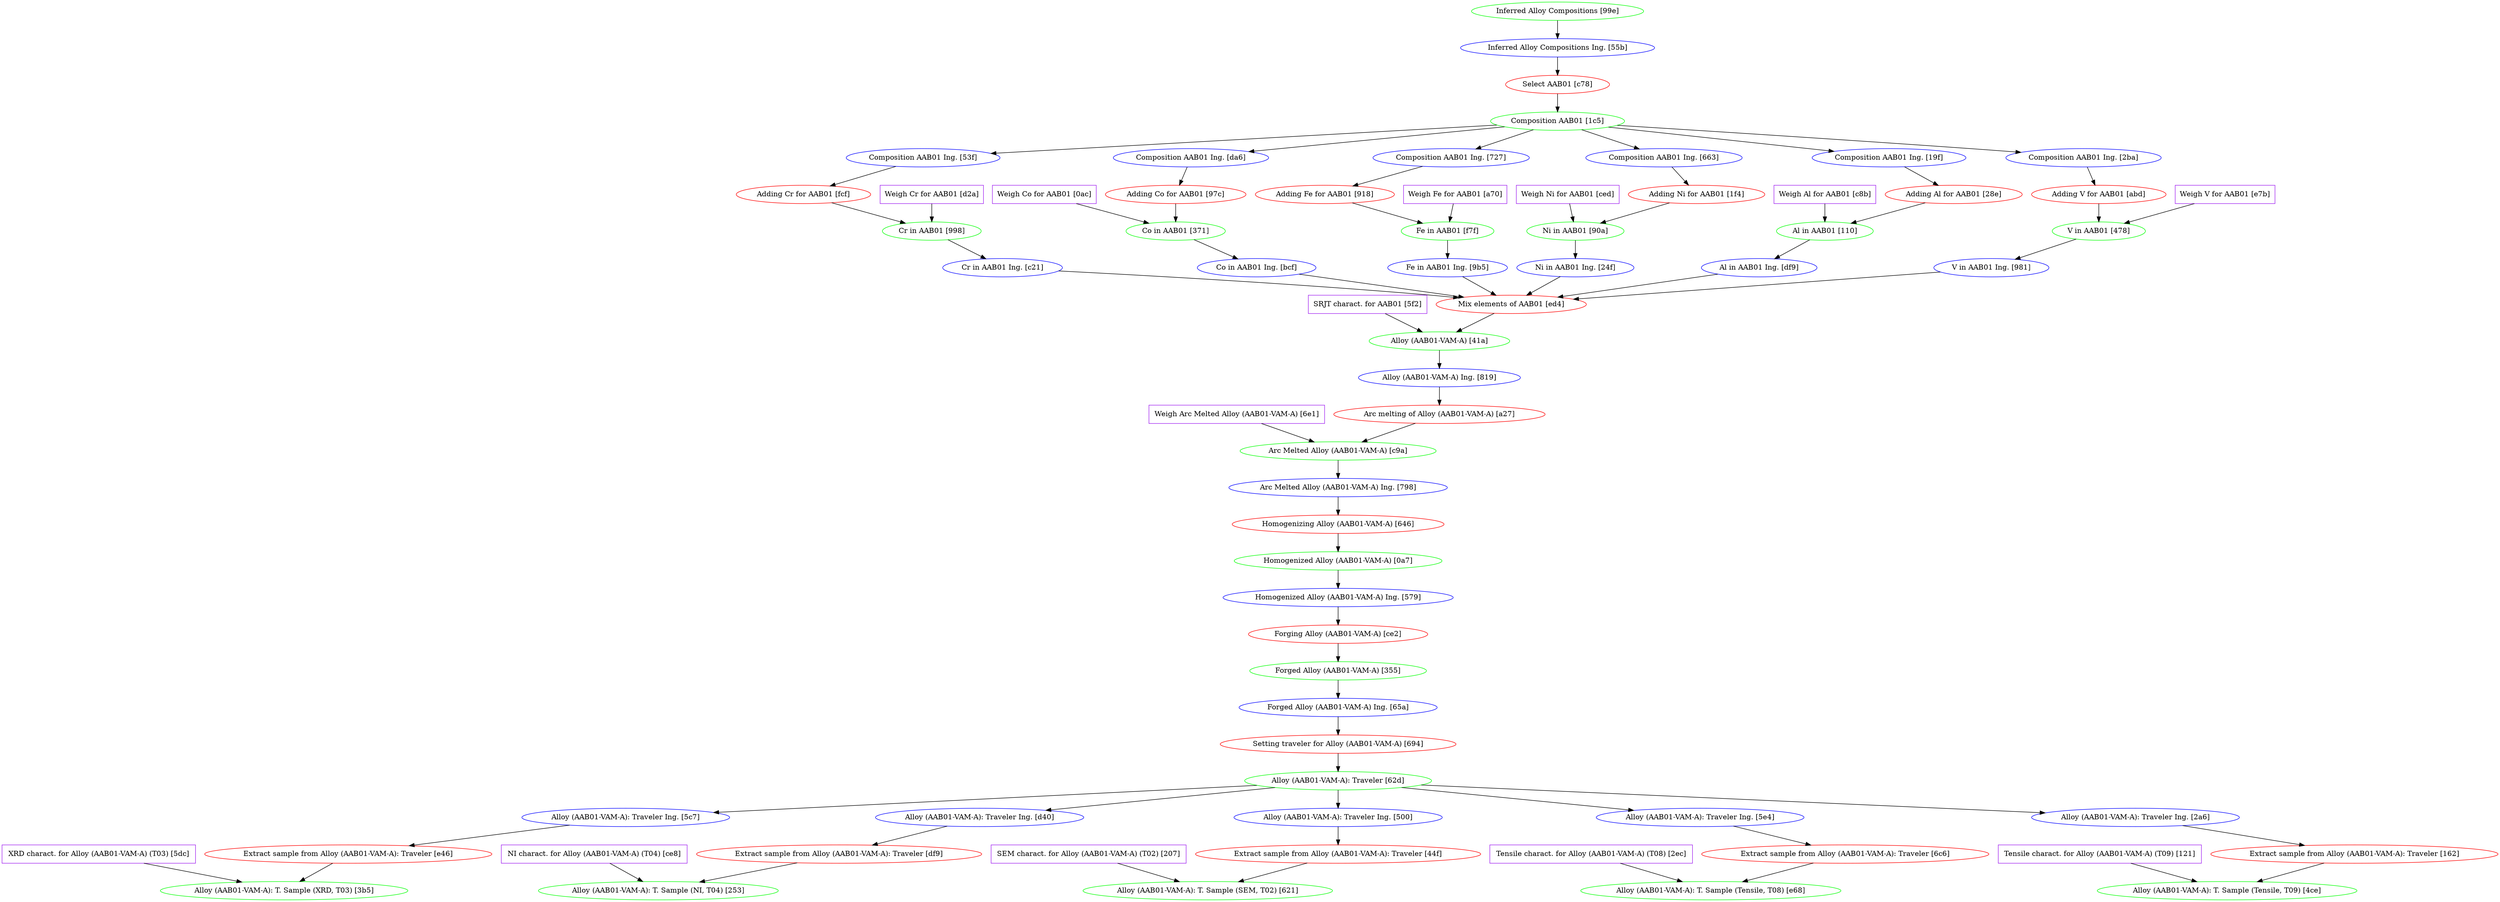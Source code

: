 strict digraph "" {
	graph [bb="0,0,4902.1,1764"];
	node [label="\N",
		nodesep=0.4,
		ranksep=1
	];
	"Al in AAB01 [110]"	 [color=green,
		height=0.5,
		pos="4126,1314",
		tags="{0: 'composition_id::AAB01', 1: 'batch::A', 2: 'fabrication_method::VAM'}",
		width=2.6359];
	"Al in AAB01 Ing. [df9]"	 [color=blue,
		height=0.5,
		pos="3923,1242",
		width=3.1594];
	"Al in AAB01 [110]" -> "Al in AAB01 Ing. [df9]"	 [pos="e,3969.4,1258.5 4081.2,1298.1 4051.1,1287.5 4011.3,1273.3 3979.2,1261.9"];
	"Mix elements of AAB01 [ed4]"	 [color=red,
		height=0.5,
		pos="2964,1170",
		tags="{0: 'composition_id::AAB01', 1: 'batch::A', 2: 'fabrication_method::VAM'}",
		width=4.0982];
	"Al in AAB01 Ing. [df9]" -> "Mix elements of AAB01 [ed4]"	 [pos="e,3089.9,1179.5 3819.9,1234.3 3645.9,1221.2 3293.9,1194.8 3099.9,1180.2"];
	"Alloy (AAB01-VAM-A) [41a]"	 [color=green,
		height=0.5,
		pos="2823,1098",
		tags="{0: 'composition_id::AAB01', 1: 'batch::A', 2: 'fabrication_method::VAM'}",
		width=3.8274];
	"Mix elements of AAB01 [ed4]" -> "Alloy (AAB01-VAM-A) [41a]"	 [pos="e,2857.6,1115.7 2929.5,1152.4 2910.6,1142.7 2886.9,1130.6 2866.6,1120.3"];
	"Adding Al for AAB01 [28e]"	 [color=red,
		height=0.5,
		pos="4126,1386",
		tags="{0: 'composition_id::AAB01', 1: 'batch::A', 2: 'fabrication_method::VAM'}",
		width=3.7372];
	"Adding Al for AAB01 [28e]" -> "Al in AAB01 [110]"	 [pos="e,4126,1332.4 4126,1367.8 4126,1360.1 4126,1351 4126,1342.4"];
	"Inferred Alloy Compositions Ing. [55b]"	 [color=blue,
		height=0.5,
		pos="2902,1674",
		width=5.2898];
	"Select AAB01 [c78]"	 [color=red,
		file_links="{0: '/srv/hemi01-j01/openmsimodel/examples/birdshot/input/data/AAB/VAM/A/AAB01/T01', 1: '/srv/hemi01-j01/openmsimodel/examples/birdshot/\
input/data/AAB/VAM/A/AAB01/T01/T05'}",
		height=0.5,
		pos="2902,1602",
		tags="{0: 'composition_id::AAB01', 1: 'batch::A', 2: 'fabrication_method::VAM', 3: 'Co::50', 4: 'Cr::10', 5: 'Fe::15', 6: 'Ni::15', 7: '\
V::10', 8: 'Al::0'}",
		width=2.8345];
	"Inferred Alloy Compositions Ing. [55b]" -> "Select AAB01 [c78]"	 [pos="e,2902,1620.4 2902,1655.8 2902,1648.1 2902,1639 2902,1630.4"];
	"Composition AAB01 [1c5]"	 [color=green,
		file_links="{0: '/srv/hemi01-j01/openmsimodel/examples/birdshot/input/data/AAB/VAM/A/AAB01/T01', 1: '/srv/hemi01-j01/openmsimodel/examples/birdshot/\
input/data/AAB/VAM/A/AAB01/T01/T05'}",
		height=0.5,
		pos="2902,1530",
		tags="{0: 'composition_id::AAB01', 1: 'batch::A', 2: 'fabrication_method::VAM', 3: 'Co::50', 4: 'Cr::10', 5: 'Fe::15', 6: 'Ni::15', 7: '\
V::10', 8: 'Al::0'}",
		width=3.6469];
	"Select AAB01 [c78]" -> "Composition AAB01 [1c5]"	 [pos="e,2902,1548.4 2902,1583.8 2902,1576.1 2902,1567 2902,1558.4"];
	"Composition AAB01 Ing. [19f]"	 [color=blue,
		height=0.5,
		pos="4033,1458",
		width=4.1885];
	"Composition AAB01 [1c5]" -> "Composition AAB01 Ing. [19f]"	 [pos="e,3899.7,1466.5 3021.2,1522.4 3230.6,1509.1 3663.9,1481.5 3889.4,1467.1"];
	"Composition AAB01 Ing. [2ba]"	 [color=blue,
		height=0.5,
		pos="1775,1458",
		width=4.2427];
	"Composition AAB01 [1c5]" -> "Composition AAB01 Ing. [2ba]"	 [pos="e,1904.4,1467.6 2781,1522.9 2611.9,1513 2295,1494 2025,1476 1989.2,1473.6 1950.5,1470.9 1914.5,1468.3"];
	"Composition AAB01 Ing. [53f]"	 [color=blue,
		height=0.5,
		pos="2649,1458",
		width=4.1885];
	"Composition AAB01 [1c5]" -> "Composition AAB01 Ing. [53f]"	 [pos="e,2707.6,1474.7 2844.9,1513.8 2807.1,1503 2757.2,1488.8 2717.3,1477.4"];
	"Composition AAB01 Ing. [da6]"	 [color=blue,
		height=0.5,
		pos="2187,1458",
		width=4.2427];
	"Composition AAB01 [1c5]" -> "Composition AAB01 Ing. [da6]"	 [pos="e,2303.2,1469.7 2796.1,1519.3 2667.5,1506.4 2450.6,1484.5 2313.3,1470.7"];
	"Composition AAB01 Ing. [727]"	 [color=blue,
		height=0.5,
		pos="3155,1458",
		width=4.2607];
	"Composition AAB01 [1c5]" -> "Composition AAB01 Ing. [727]"	 [pos="e,3096.4,1474.7 2959.1,1513.8 2996.9,1503 3046.8,1488.8 3086.7,1477.4"];
	"Composition AAB01 Ing. [663]"	 [color=blue,
		height=0.5,
		pos="3572,1458",
		width=4.2607];
	"Composition AAB01 [1c5]" -> "Composition AAB01 Ing. [663]"	 [pos="e,3458.7,1470.2 3005.6,1518.9 3125,1506 3321.2,1484.9 3448.5,1471.3"];
	"Composition AAB01 Ing. [19f]" -> "Adding Al for AAB01 [28e]"	 [pos="e,4103,1403.8 4056,1440.2 4067.7,1431.1 4082.2,1419.9 4094.9,1410.1"];
	"Adding V for AAB01 [abd]"	 [color=red,
		height=0.5,
		pos="1591,1386",
		tags="{0: 'composition_id::AAB01', 1: 'batch::A', 2: 'fabrication_method::VAM'}",
		width=3.665];
	"Composition AAB01 Ing. [2ba]" -> "Adding V for AAB01 [abd]"	 [pos="e,1634.7,1403.1 1730.9,1440.8 1704.9,1430.6 1671.7,1417.6 1644.2,1406.8"];
	"Adding Cr for AAB01 [fcf]"	 [color=red,
		height=0.5,
		pos="2603,1386",
		tags="{0: 'composition_id::AAB01', 1: 'batch::A', 2: 'fabrication_method::VAM'}",
		width=3.665];
	"Composition AAB01 Ing. [53f]" -> "Adding Cr for AAB01 [fcf]"	 [pos="e,2614.8,1404.4 2637.4,1439.8 2632.2,1431.7 2626,1422 2620.3,1413"];
	"Adding Co for AAB01 [97c]"	 [color=red,
		height=0.5,
		pos="2093,1386",
		tags="{0: 'composition_id::AAB01', 1: 'batch::A', 2: 'fabrication_method::VAM'}",
		width=3.8274];
	"Composition AAB01 Ing. [da6]" -> "Adding Co for AAB01 [97c]"	 [pos="e,2116.3,1403.8 2163.8,1440.2 2151.9,1431.1 2137.3,1419.9 2124.4,1410.1"];
	"Adding Fe for AAB01 [918]"	 [color=red,
		height=0.5,
		pos="3331,1386",
		tags="{0: 'composition_id::AAB01', 1: 'batch::A', 2: 'fabrication_method::VAM'}",
		width=3.7913];
	"Composition AAB01 Ing. [727]" -> "Adding Fe for AAB01 [918]"	 [pos="e,3289.1,1403.1 3197.6,1440.6 3222.3,1430.5 3253.7,1417.6 3279.7,1407"];
	"Adding Ni for AAB01 [1f4]"	 [color=red,
		height=0.5,
		pos="3619,1386",
		tags="{0: 'composition_id::AAB01', 1: 'batch::A', 2: 'fabrication_method::VAM'}",
		width=3.7191];
	"Composition AAB01 Ing. [663]" -> "Adding Ni for AAB01 [1f4]"	 [pos="e,3607,1404.4 3583.9,1439.8 3589.2,1431.7 3595.5,1422 3601.4,1413"];
	"Inferred Alloy Compositions [99e]"	 [color=green,
		file_links="{0: '/srv/hemi01-j01/openmsimodel/examples/birdshot/input/Sample Data/Iteration2_AAB/HTMDEC AAB Summary Synthesis Results.xlsx'}",
		height=0.5,
		pos="2902,1746",
		tags="{0: 'AAB01::Co::50', 1: 'AAB01::Cr::10', 2: 'AAB01::Fe::15', 3: 'AAB01::Ni::15', 4: 'AAB01::V::10', 5: 'AAB01::Al::0', 6: 'AAB02::\
Co::5', 7: 'AAB02::Cr::0', 8: 'AAB02::Fe::75', 9: 'AAB02::Ni::20', 10: 'AAB02::V::0', 11: 'AAB02::Al::0', 12: 'AAB03::Co::25', 13: '\
AAB03::Cr::10', 14: 'AAB03::Fe::35', 15: 'AAB03::Ni::25', 16: 'AAB03::V::5', 17: 'AAB03::Al::0', 18: 'AAB04::Co::25', 19: 'AAB04::\
Cr::10', 20: 'AAB04::Fe::25', 21: 'AAB04::Ni::35', 22: 'AAB04::V::5', 23: 'AAB04::Al::0', 24: 'AAB05::Co::25', 25: 'AAB05::Cr::5', \
26: 'AAB05::Fe::10', 27: 'AAB05::Ni::50', 28: 'AAB05::V::10', 29: 'AAB05::Al::0', 30: 'AAB06::Co::30', 31: 'AAB06::Cr::20', 32: '\
AAB06::Fe::5', 33: 'AAB06::Ni::40', 34: 'AAB06::V::5', 35: 'AAB06::Al::0', 36: 'AAB07::Co::40', 37: 'AAB07::Cr::15', 38: 'AAB07::\
Fe::5', 39: 'AAB07::Ni::30', 40: 'AAB07::V::10', 41: 'AAB07::Al::0', 42: 'AAB08::Co::5', 43: 'AAB08::Cr::10', 44: 'AAB08::Fe::30', \
45: 'AAB08::Ni::50', 46: 'AAB08::V::5', 47: 'AAB08::Al::0', 48: 'AAB09::Co::30', 49: 'AAB09::Cr::0', 50: 'AAB09::Fe::30', 51: 'AAB09::\
Ni::35', 52: 'AAB09::V::5', 53: 'AAB09::Al::0', 54: 'AAB10::Co::20', 55: 'AAB10::Cr::5', 56: 'AAB10::Fe::25', 57: 'AAB10::Ni::45', \
58: 'AAB10::V::0', 59: 'AAB10::Al::5', 60: 'AAB11::Co::5', 61: 'AAB11::Cr::20', 62: 'AAB11::Fe::10', 63: 'AAB11::Ni::55.00000000000001', \
64: 'AAB11::V::10', 65: 'AAB11::Al::0', 66: 'AAB12::Co::15', 67: 'AAB12::Cr::5', 68: 'AAB12::Fe::20', 69: 'AAB12::Ni::40', 70: '\
AAB12::V::20', 71: 'AAB12::Al::0', 72: 'AAB13::Co::5', 73: 'AAB13::Cr::10', 74: 'AAB13::Fe::35', 75: 'AAB13::Ni::45', 76: 'AAB13::\
V::0', 77: 'AAB13::Al::5', 78: 'AAB14::Co::10', 79: 'AAB14::Cr::0', 80: 'AAB14::Fe::30', 81: 'AAB14::Ni::50', 82: 'AAB14::V::5', \
83: 'AAB14::Al::5', 84: 'AAB15::Co::5', 85: 'AAB15::Cr::10', 86: 'AAB15::Fe::20', 87: 'AAB15::Ni::55.00000000000001', 88: 'AAB15::\
V::5', 89: 'AAB15::Al::5', 90: 'AAB16::Co::5', 91: 'AAB16::Cr::0', 92: 'AAB16::Fe::15', 93: 'AAB16::Ni::65', 94: 'AAB16::V::0', \
95: 'AAB16::Al::15'}",
		width=4.694];
	"Inferred Alloy Compositions [99e]" -> "Inferred Alloy Compositions Ing. [55b]"	 [pos="e,2902,1692.4 2902,1727.8 2902,1720.1 2902,1711 2902,1702.4"];
	"V in AAB01 [478]"	 [color=green,
		height=0.5,
		pos="1839,1314",
		tags="{0: 'composition_id::AAB01', 1: 'batch::A', 2: 'fabrication_method::VAM'}",
		width=2.5456];
	"Adding V for AAB01 [abd]" -> "V in AAB01 [478]"	 [pos="e,1787.6,1328.9 1647.3,1369.7 1686.2,1358.4 1738,1343.3 1778,1331.7"];
	"V in AAB01 Ing. [981]"	 [color=blue,
		height=0.5,
		pos="1988,1242",
		width=3.1414];
	"V in AAB01 [478]" -> "V in AAB01 Ing. [981]"	 [pos="e,1952.6,1259.1 1873.6,1297.3 1894.3,1287.3 1921,1274.4 1943.3,1263.6"];
	"V in AAB01 Ing. [981]" -> "Mix elements of AAB01 [ed4]"	 [pos="e,2859.4,1182.7 2096.1,1236.5 2252.9,1228.2 2552.6,1211 2807,1188 2820.6,1186.8 2834.9,1185.3 2849.1,1183.8"];
	"Forging Alloy (AAB01-VAM-A) [ce2]"	 ["Maximum Load Step"="Maximum Load Step, 76.89 pascal",
		"Press Temperature"="Press Temperature, 390.0 kelvin",
		"Soak Time"="Soak Time, 30.0 minute",
		Temperature="Temperature, 1150.0 kelvin",
		color=red,
		height=0.5,
		pos="2624,522",
		tags="{0: 'composition_id::AAB01', 1: 'batch::A', 2: 'fabrication_method::VAM', 3: 'start_date::2022-11-08', 4: 'finish_date::2022-11-19', \
5: 'time_spent::7'}",
		width=4.8926];
	"Forged Alloy (AAB01-VAM-A) [355]"	 [color=green,
		height=0.5,
		pos="2624,450",
		tags="{0: 'composition_id::AAB01', 1: 'batch::A', 2: 'fabrication_method::VAM'}",
		width=4.8204];
	"Forging Alloy (AAB01-VAM-A) [ce2]" -> "Forged Alloy (AAB01-VAM-A) [355]"	 [pos="e,2624,468.41 2624,503.83 2624,496.13 2624,486.97 2624,478.42"];
	"Forged Alloy (AAB01-VAM-A) Ing. [65a]"	 [color=blue,
		height=0.5,
		pos="2624,378",
		width=5.3981];
	"Forged Alloy (AAB01-VAM-A) [355]" -> "Forged Alloy (AAB01-VAM-A) Ing. [65a]"	 [pos="e,2624,396.41 2624,431.83 2624,424.13 2624,414.97 2624,406.42"];
	"Setting traveler for Alloy (AAB01-VAM-A) [694]"	 [color=red,
		height=0.5,
		pos="2624,306",
		tags="{0: 'composition_id::AAB01', 1: 'batch::A', 2: 'fabrication_method::VAM'}",
		width=6.4272];
	"Forged Alloy (AAB01-VAM-A) Ing. [65a]" -> "Setting traveler for Alloy (AAB01-VAM-A) [694]"	 [pos="e,2624,324.41 2624,359.83 2624,352.13 2624,342.97 2624,334.42"];
	"Homogenized Alloy (AAB01-VAM-A) Ing. [579]"	 [color=blue,
		height=0.5,
		pos="2624,594",
		width=6.2828];
	"Homogenized Alloy (AAB01-VAM-A) Ing. [579]" -> "Forging Alloy (AAB01-VAM-A) [ce2]"	 [pos="e,2624,540.41 2624,575.83 2624,568.13 2624,558.97 2624,550.42"];
	"Homogenized Alloy (AAB01-VAM-A) [0a7]"	 [color=green,
		height=0.5,
		pos="2624,666",
		tags="{0: 'composition_id::AAB01', 1: 'batch::A', 2: 'fabrication_method::VAM'}",
		width=5.6689];
	"Homogenized Alloy (AAB01-VAM-A) [0a7]" -> "Homogenized Alloy (AAB01-VAM-A) Ing. [579]"	 [pos="e,2624,612.41 2624,647.83 2624,640.13 2624,630.97 2624,622.42"];
	"Weigh Al for AAB01 [c8b]"	 ["Mass Loss"="Mass Loss, 0.0 gram",
		"Weighed Mass"="Weighed Mass, 0.0 gram",
		color=purple,
		height=0.5,
		pos="4379,1386",
		shape=rectangle,
		tags="{0: 'composition_id::AAB01', 1: 'batch::A', 2: 'fabrication_method::VAM'}",
		width=2.7778];
	"Weigh Al for AAB01 [c8b]" -> "Al in AAB01 [110]"	 [pos="e,4178.9,1329 4315.5,1367.9 4276.8,1356.9 4227.5,1342.9 4188.9,1331.9"];
	"Ni in AAB01 [90a]"	 [color=green,
		height=0.5,
		pos="3619,1314",
		tags="{0: 'composition_id::AAB01', 1: 'batch::A', 2: 'fabrication_method::VAM'}",
		width=2.6539];
	"Adding Ni for AAB01 [1f4]" -> "Ni in AAB01 [90a]"	 [pos="e,3619,1332.4 3619,1367.8 3619,1360.1 3619,1351 3619,1342.4"];
	"Ni in AAB01 Ing. [24f]"	 [color=blue,
		height=0.5,
		pos="3473,1242",
		width=3.1955];
	"Ni in AAB01 [90a]" -> "Ni in AAB01 Ing. [24f]"	 [pos="e,3508,1259.3 3584.8,1297.1 3564.6,1287.2 3538.8,1274.4 3517.1,1263.7"];
	"Ni in AAB01 Ing. [24f]" -> "Mix elements of AAB01 [ed4]"	 [pos="e,3060.7,1183.7 3387.5,1229.9 3300.4,1217.6 3164.9,1198.4 3070.8,1185.1"];
	"Alloy (AAB01-VAM-A): T. Sample (NI, T04) [253]"	 [color=green,
		height=0.5,
		pos="1288,18",
		tags="{0: 'composition_id::AAB01', 1: 'batch::A', 2: 'fabrication_method::VAM'}",
		width=6.5355];
	"Extract sample from Alloy (AAB01-VAM-A): Traveler [df9]"	 [color=red,
		height=0.5,
		pos="1644,90",
		tags="{0: 'composition_id::AAB01', 1: 'batch::A', 2: 'fabrication_method::VAM'}",
		width=7.7813];
	"Extract sample from Alloy (AAB01-VAM-A): Traveler [df9]" -> "Alloy (AAB01-VAM-A): T. Sample (NI, T04) [253]"	 [pos="e,1371.3,34.857 1558.7,72.754 1505.3,61.945 1436.4,48.005 1381.4,36.897"];
	"Weigh Co for AAB01 [0ac]"	 ["Mass Loss"="Mass Loss, 0.0 gram",
		"Weighed Mass"="Weighed Mass, 15.5252 gram",
		color=purple,
		height=0.5,
		pos="2351,1386",
		shape=rectangle,
		tags="{0: 'composition_id::AAB01', 1: 'batch::A', 2: 'fabrication_method::VAM'}",
		width=2.8333];
	"Co in AAB01 [371]"	 [color=green,
		height=0.5,
		pos="2351,1314",
		tags="{0: 'composition_id::AAB01', 1: 'batch::A', 2: 'fabrication_method::VAM'}",
		width=2.7081];
	"Weigh Co for AAB01 [0ac]" -> "Co in AAB01 [371]"	 [pos="e,2351,1332.4 2351,1367.8 2351,1360.1 2351,1351 2351,1342.4"];
	"Co in AAB01 Ing. [bcf]"	 [color=blue,
		height=0.5,
		pos="2477,1242",
		width=3.2317];
	"Co in AAB01 [371]" -> "Co in AAB01 Ing. [bcf]"	 [pos="e,2446.2,1259.6 2381.2,1296.8 2397.9,1287.2 2418.9,1275.2 2437,1264.8"];
	"Co in AAB01 Ing. [bcf]" -> "Mix elements of AAB01 [ed4]"	 [pos="e,2870,1183.9 2561.3,1229.5 2644.1,1217.3 2770.7,1198.6 2859.8,1185.4"];
	"Alloy (AAB01-VAM-A) Ing. [819]"	 [color=blue,
		height=0.5,
		pos="2823,1026",
		width=4.4232];
	"Alloy (AAB01-VAM-A) [41a]" -> "Alloy (AAB01-VAM-A) Ing. [819]"	 [pos="e,2823,1044.4 2823,1079.8 2823,1072.1 2823,1063 2823,1054.4"];
	"Arc melting of Alloy (AAB01-VAM-A) [a27]"	 ["Argon Pressure"="Argon Pressure, 850-900",
		Diffusion="Diffusion, Before Each Melt",
		"Ingot Location"="Ingot Location, 3.0 dimensionless",
		"Initial Purging Times"="Initial Purging Times, 3.0 hour",
		"Vacuum Before Melt"="Vacuum Before Melt, 5e-05 dimensionless",
		color=red,
		height=0.5,
		pos="2823,954",
		tags="{0: 'composition_id::AAB01', 1: 'batch::A', 2: 'fabrication_method::VAM', 3: 'start_date::2022-11-03', 4: 'finish_date::2022-11-05', \
5: 'time_spent::3', 6: 'Full Ingot::7::175', 7: 'Full Ingot::6::145', 8: 'Full Ingot::5::145', 9: 'Full Ingot::4::145', 10: 'Full \
Ingot::3::145', 11: 'Full Ingot::2::145', 12: 'Full Ingot::1::110', 13: '3 Part Sections::3::110', 14: '3 Part Sections::2::90', \
15: '3 Part Sections::1::90'}",
		width=5.7592];
	"Alloy (AAB01-VAM-A) Ing. [819]" -> "Arc melting of Alloy (AAB01-VAM-A) [a27]"	 [pos="e,2823,972.41 2823,1007.8 2823,1000.1 2823,990.97 2823,982.42"];
	"Arc Melted Alloy (AAB01-VAM-A) [c9a]"	 [color=green,
		height=0.5,
		pos="2624,882",
		tags="{0: 'composition_id::AAB01', 1: 'batch::A', 2: 'fabrication_method::VAM'}",
		width=5.344];
	"Arc melting of Alloy (AAB01-VAM-A) [a27]" -> "Arc Melted Alloy (AAB01-VAM-A) [c9a]"	 [pos="e,2672.3,899.47 2774.6,936.48 2746.7,926.38 2711.4,913.62 2682,902.99"];
	"Weigh Ni for AAB01 [ced]"	 ["Mass Loss"="Mass Loss, 0.0 gram",
		"Weighed Mass"="Weighed Mass, 4.6323 gram",
		color=purple,
		height=0.5,
		pos="3872,1386",
		shape=rectangle,
		tags="{0: 'composition_id::AAB01', 1: 'batch::A', 2: 'fabrication_method::VAM'}",
		width=2.8056];
	"Weigh Ni for AAB01 [ced]" -> "Ni in AAB01 [90a]"	 [pos="e,3671.9,1329 3808.5,1367.9 3769.8,1356.9 3720.5,1342.9 3681.9,1331.9"];
	"Fe in AAB01 [f7f]"	 [color=green,
		height=0.5,
		pos="3091,1314",
		tags="{0: 'composition_id::AAB01', 1: 'batch::A', 2: 'fabrication_method::VAM'}",
		width=2.5276];
	"Adding Fe for AAB01 [918]" -> "Fe in AAB01 [f7f]"	 [pos="e,3141.3,1329.1 3275.9,1369.5 3238.7,1358.3 3189.6,1343.6 3151.3,1332.1"];
	"Fe in AAB01 Ing. [9b5]"	 [color=blue,
		height=0.5,
		pos="3091,1242",
		width=3.2678];
	"Fe in AAB01 [f7f]" -> "Fe in AAB01 Ing. [9b5]"	 [pos="e,3091,1260.4 3091,1295.8 3091,1288.1 3091,1279 3091,1270.4"];
	"Fe in AAB01 Ing. [9b5]" -> "Mix elements of AAB01 [ed4]"	 [pos="e,2995.3,1187.8 3060.3,1224.6 3043.5,1215.1 3022.6,1203.2 3004.5,1193"];
	"Weigh Fe for AAB01 [a70]"	 ["Mass Loss"="Mass Loss, 0.0 gram",
		"Weighed Mass"="Weighed Mass, 4.418 gram",
		color=purple,
		height=0.5,
		pos="3075,1386",
		shape=rectangle,
		tags="{0: 'composition_id::AAB01', 1: 'batch::A', 2: 'fabrication_method::VAM'}",
		width=2.8194];
	"Weigh Fe for AAB01 [a70]" -> "Fe in AAB01 [f7f]"	 [pos="e,3086.9,1332.4 3079,1367.8 3080.7,1360.1 3082.8,1351 3084.7,1342.4"];
	"NI charact. for Alloy (AAB01-VAM-A) (T04) [ce8]"	 [color=purple,
		height=0.5,
		pos="1163,90",
		shape=rectangle,
		tags="{0: 'composition_id::AAB01', 1: 'batch::A', 2: 'fabrication_method::VAM'}",
		width=5.0694];
	"NI charact. for Alloy (AAB01-VAM-A) (T04) [ce8]" -> "Alloy (AAB01-VAM-A): T. Sample (NI, T04) [253]"	 [pos="e,1256.9,35.913 1194.5,71.831 1210.8,62.466 1230.8,50.946 1248.1,40.97"];
	"Weigh Cr for AAB01 [d2a]"	 ["Mass Loss"="Mass Loss, 0.0 gram",
		"Weighed Mass"="Weighed Mass, 2.7365 gram",
		color=purple,
		height=0.5,
		pos="2854,1386",
		shape=rectangle,
		tags="{0: 'composition_id::AAB01', 1: 'batch::A', 2: 'fabrication_method::VAM'}",
		width=2.8194];
	"Cr in AAB01 [998]"	 [color=green,
		height=0.5,
		pos="2838,1314",
		tags="{0: 'composition_id::AAB01', 1: 'batch::A', 2: 'fabrication_method::VAM'}",
		width=2.69];
	"Weigh Cr for AAB01 [d2a]" -> "Cr in AAB01 [998]"	 [pos="e,2842.1,1332.4 2850,1367.8 2848.3,1360.1 2846.2,1351 2844.3,1342.4"];
	"Cr in AAB01 Ing. [c21]"	 [color=blue,
		height=0.5,
		pos="2838,1242",
		width=3.2678];
	"Cr in AAB01 [998]" -> "Cr in AAB01 Ing. [c21]"	 [pos="e,2838,1260.4 2838,1295.8 2838,1288.1 2838,1279 2838,1270.4"];
	"Cr in AAB01 Ing. [c21]" -> "Mix elements of AAB01 [ed4]"	 [pos="e,2932.9,1187.8 2868.5,1224.6 2885.1,1215.1 2905.9,1203.2 2923.8,1193"];
	"SRJT charact. for AAB01 [5f2]"	 ["Avg. Corrected Hardness (Gpa)"="Avg. Corrected Hardness (Gpa), 2.67949162111111 gigapascal",
		"Avg. Corrected Modulus (Gpa)"="Avg. Corrected Modulus (Gpa), 194.270378133333 gigapascal",
		"Avg. Pile-up Ratio"="Avg. Pile-up Ratio, 91.1395333333333 dimensionless",
		"Avg. Raw Hardness (Gpa)"="Avg. Raw Hardness (Gpa), 2.94 gigapascal",
		"Avg. Raw Modulus (Gpa)"="Avg. Raw Modulus (Gpa), 213.155555555556 gigapascal",
		"Strain Rate Sensitivity Exponent"="Strain Rate Sensitivity Exponent, 0.0083582225418888 dimensionless",
		"Strain Rate Sensitivity Exponent Std. Dev."="Strain Rate Sensitivity Exponent Std. Dev., 0.0014108980951666 dimensionless",
		color=purple,
		height=0.5,
		pos="2682,1170",
		shape=rectangle,
		tags="{0: 'composition_id::AAB01', 1: 'batch::A', 2: 'fabrication_method::VAM'}",
		width=3.2361];
	"SRJT charact. for AAB01 [5f2]" -> "Alloy (AAB01-VAM-A) [41a]"	 [pos="e,2788.4,1115.7 2717.6,1151.8 2736.3,1142.3 2759.4,1130.5 2779.3,1120.3"];
	"Alloy (AAB01-VAM-A): Traveler [62d]"	 [color=green,
		height=0.5,
		pos="2624,234",
		tags="{0: 'composition_id::AAB01', 1: 'batch::A', 2: 'fabrication_method::VAM'}",
		width=5.0912];
	"Setting traveler for Alloy (AAB01-VAM-A) [694]" -> "Alloy (AAB01-VAM-A): Traveler [62d]"	 [pos="e,2624,252.41 2624,287.83 2624,280.13 2624,270.97 2624,262.42"];
	"Alloy (AAB01-VAM-A): Traveler Ing. [5c7]"	 [color=blue,
		height=0.5,
		pos="1225,162",
		width=5.6689];
	"Alloy (AAB01-VAM-A): Traveler [62d]" -> "Alloy (AAB01-VAM-A): Traveler Ing. [5c7]"	 [pos="e,1401.4,171.08 2461.5,225.64 2200,212.18 1687.4,185.8 1411.5,171.6"];
	"Alloy (AAB01-VAM-A): Traveler Ing. [d40]"	 [color=blue,
		height=0.5,
		pos="1920,162",
		width=5.687];
	"Alloy (AAB01-VAM-A): Traveler [62d]" -> "Alloy (AAB01-VAM-A): Traveler Ing. [d40]"	 [pos="e,2053.6,175.66 2496.9,221 2375,208.53 2191,189.72 2063.8,176.71"];
	"Alloy (AAB01-VAM-A): Traveler Ing. [500]"	 [color=blue,
		height=0.5,
		pos="2624,162",
		width=5.687];
	"Alloy (AAB01-VAM-A): Traveler [62d]" -> "Alloy (AAB01-VAM-A): Traveler Ing. [500]"	 [pos="e,2624,180.41 2624,215.83 2624,208.13 2624,198.97 2624,190.42"];
	"Alloy (AAB01-VAM-A): Traveler Ing. [5e4]"	 [color=blue,
		height=0.5,
		pos="3335,162",
		width=5.6689];
	"Alloy (AAB01-VAM-A): Traveler [62d]" -> "Alloy (AAB01-VAM-A): Traveler Ing. [5e4]"	 [pos="e,3200.8,175.59 2751.9,221.04 2875.3,208.55 3061.8,189.66 3190.5,176.63"];
	"Alloy (AAB01-VAM-A): Traveler Ing. [2a6]"	 [color=blue,
		height=0.5,
		pos="4190,162",
		width=5.6689];
	"Alloy (AAB01-VAM-A): Traveler [62d]" -> "Alloy (AAB01-VAM-A): Traveler Ing. [2a6]"	 [pos="e,4008.8,170.33 2790.1,226.36 3082.8,212.91 3688.5,185.06 3998.4,170.81"];
	"Extract sample from Alloy (AAB01-VAM-A): Traveler [e46]"	 [color=red,
		height=0.5,
		pos="680,90",
		tags="{0: 'composition_id::AAB01', 1: 'batch::A', 2: 'fabrication_method::VAM'}",
		width=7.8354];
	"Alloy (AAB01-VAM-A): Traveler Ing. [5c7]" -> "Extract sample from Alloy (AAB01-VAM-A): Traveler [e46]"	 [pos="e,802.92,106.24 1111.4,146.99 1024.5,135.51 904.47,119.66 813.08,107.58"];
	"Alloy (AAB01-VAM-A): Traveler Ing. [d40]" -> "Extract sample from Alloy (AAB01-VAM-A): Traveler [df9]"	 [pos="e,1711.3,107.57 1854.6,144.94 1814.6,134.5 1763.2,121.1 1721.2,110.15"];
	"Extract sample from Alloy (AAB01-VAM-A): Traveler [44f]"	 [color=red,
		height=0.5,
		pos="2624,90",
		tags="{0: 'composition_id::AAB01', 1: 'batch::A', 2: 'fabrication_method::VAM'}",
		width=7.7813];
	"Alloy (AAB01-VAM-A): Traveler Ing. [500]" -> "Extract sample from Alloy (AAB01-VAM-A): Traveler [44f]"	 [pos="e,2624,108.41 2624,143.83 2624,136.13 2624,126.97 2624,118.42"];
	"Extract sample from Alloy (AAB01-VAM-A): Traveler [6c6]"	 [color=red,
		height=0.5,
		pos="3620,90",
		tags="{0: 'composition_id::AAB01', 1: 'batch::A', 2: 'fabrication_method::VAM'}",
		width=7.8354];
	"Alloy (AAB01-VAM-A): Traveler Ing. [5e4]" -> "Extract sample from Alloy (AAB01-VAM-A): Traveler [6c6]"	 [pos="e,3550.5,107.57 3402.5,144.94 3443.9,134.48 3497.1,121.05 3540.5,110.08"];
	"Extract sample from Alloy (AAB01-VAM-A): Traveler [162]"	 [color=red,
		height=0.5,
		pos="4620,90",
		tags="{0: 'composition_id::AAB01', 1: 'batch::A', 2: 'fabrication_method::VAM'}",
		width=7.8354];
	"Alloy (AAB01-VAM-A): Traveler Ing. [2a6]" -> "Extract sample from Alloy (AAB01-VAM-A): Traveler [162]"	 [pos="e,4519.5,106.83 4285.2,146.07 4351.4,134.97 4440,120.14 4509.4,108.52"];
	"Alloy (AAB01-VAM-A): T. Sample (Tensile, T08) [e68]"	 [color=green,
		height=0.5,
		pos="3356,18",
		tags="{0: 'composition_id::AAB01', 1: 'batch::A', 2: 'fabrication_method::VAM'}",
		width=7.0952];
	"Extract sample from Alloy (AAB01-VAM-A): Traveler [6c6]" -> "Alloy (AAB01-VAM-A): T. Sample (Tensile, T08) [e68]"	 [pos="e,3419.9,35.431 3555.4,72.387 3517.4,62.024 3469.2,48.884 3429.8,38.115"];
	"Arc Melted Alloy (AAB01-VAM-A) Ing. [798]"	 [color=blue,
		height=0.5,
		pos="2624,810",
		width=5.9578];
	"Arc Melted Alloy (AAB01-VAM-A) [c9a]" -> "Arc Melted Alloy (AAB01-VAM-A) Ing. [798]"	 [pos="e,2624,828.41 2624,863.83 2624,856.13 2624,846.97 2624,838.42"];
	"Homogenizing Alloy (AAB01-VAM-A) [646]"	 [Atmosphere="Atmosphere, Ar",
		"Cooling Rate"="Cooling Rate, FC",
		Duration="Duration, 24.0 hour",
		Pressure="Pressure, 5.0 pascal",
		"Purging Sequence 1 Pressure"="Purging Sequence 1 Pressure, 4.4e-05 pascal",
		"Purging Sequence 2 Pressure"="Purging Sequence 2 Pressure, 3.7e-05 pascal",
		"Purging Sequence 3 Pressure"="Purging Sequence 3 Pressure, 1.8e-05 pascal",
		"Purging Sequence 4 Pressure"="Purging Sequence 4 Pressure, 1.8e-05 pascal",
		Temperature="Temperature, 1150.0 kelvin",
		color=red,
		height=0.5,
		pos="2624,738",
		tags="{0: 'composition_id::AAB01', 1: 'batch::A', 2: 'fabrication_method::VAM', 3: 'start_date::2022-11-05', 4: 'finish_date::2022-11-09', \
5: 'time_spent::6'}",
		width=5.7773];
	"Arc Melted Alloy (AAB01-VAM-A) Ing. [798]" -> "Homogenizing Alloy (AAB01-VAM-A) [646]"	 [pos="e,2624,756.41 2624,791.83 2624,784.13 2624,774.97 2624,766.42"];
	"Tensile charact. for Alloy (AAB01-VAM-A) (T08) [2ec]"	 ["Elastic Modulus, GPa"="Elastic Modulus, GPa, 228.28198949128526 gigapascal",
		"Elongation, %"="Elongation, %, 37.76296231554319 dimensionless",
		"Strain Hardening, MPa"="Strain Hardening, MPa, -1666.4729082726535 megapascal",
		"UTS, MPa"="UTS, MPa, 1063.7926747442789 megapascal",
		"Yield Strength, MPa"="Yield Strength, MPa, 502.3237512553356 megapascal",
		color=purple,
		dUTS_dY="dUTS_dY, 2.1177431329611642 dimensionless",
		height=0.5,
		pos="3121,90",
		shape=rectangle,
		tags="{0: 'composition_id::AAB01', 1: 'batch::A', 2: 'fabrication_method::VAM'}",
		width=5.5278];
	"Tensile charact. for Alloy (AAB01-VAM-A) (T08) [2ec]" -> "Alloy (AAB01-VAM-A): T. Sample (Tensile, T08) [e68]"	 [pos="e,3298.6,35.585 3180,71.924 3213,61.801 3254.4,49.14 3288.7,38.63"];
	"Adding Cr for AAB01 [fcf]" -> "Cr in AAB01 [998]"	 [pos="e,2787.6,1329.5 2656.9,1369.5 2693,1358.4 2740.5,1343.9 2777.8,1332.4"];
	"Adding Co for AAB01 [97c]" -> "Co in AAB01 [371]"	 [pos="e,2297.1,1329 2151.5,1369.7 2192,1358.4 2245.8,1343.4 2287.3,1331.8"];
	"Alloy (AAB01-VAM-A): T. Sample (SEM, T02) [621]"	 [color=green,
		height=0.5,
		pos="2368,18",
		tags="{0: 'composition_id::AAB01', 1: 'batch::A', 2: 'fabrication_method::VAM'}",
		width=6.8063];
	"Extract sample from Alloy (AAB01-VAM-A): Traveler [44f]" -> "Alloy (AAB01-VAM-A): T. Sample (SEM, T02) [621]"	 [pos="e,2430,35.431 2561.4,72.387 2524.7,62.068 2478.2,48.995 2440,38.252"];
	"Alloy (AAB01-VAM-A): T. Sample (XRD, T03) [3b5]"	 [color=green,
		height=0.5,
		pos="554,18",
		tags="{0: 'composition_id::AAB01', 1: 'batch::A', 2: 'fabrication_method::VAM'}",
		width=6.7522];
	"Extract sample from Alloy (AAB01-VAM-A): Traveler [e46]" -> "Alloy (AAB01-VAM-A): T. Sample (XRD, T03) [3b5]"	 [pos="e,585.51,36.003 648.53,72.017 632.14,62.653 611.92,51.098 594.39,41.081"];
	"Alloy (AAB01-VAM-A): T. Sample (Tensile, T09) [4ce]"	 [color=green,
		height=0.5,
		pos="4370,18",
		tags="{0: 'composition_id::AAB01', 1: 'batch::A', 2: 'fabrication_method::VAM'}",
		width=7.0771];
	"Extract sample from Alloy (AAB01-VAM-A): Traveler [162]" -> "Alloy (AAB01-VAM-A): T. Sample (Tensile, T09) [4ce]"	 [pos="e,4431,35.556 4558.8,72.387 4523.1,62.107 4478,49.092 4440.7,38.371"];
	"XRD charact. for Alloy (AAB01-VAM-A) (T03) [5dc]"	 ["Hardness, HV"="Hardness, HV, 238.1 pascal",
		"Lattice Parameter"="Lattice Parameter, 3.5654121415971916 centimeter",
		Phase="Phase, FCC",
		"SD, HV"="SD, HV, 2.062765134473628 pascal",
		color=purple,
		height=0.5,
		pos="190,90",
		shape=rectangle,
		tags="{0: 'composition_id::AAB01', 1: 'batch::A', 2: 'fabrication_method::VAM'}",
		width=5.2778];
	"XRD charact. for Alloy (AAB01-VAM-A) (T03) [5dc]" -> "Alloy (AAB01-VAM-A): T. Sample (XRD, T03) [3b5]"	 [pos="e,468.52,34.908 281.38,71.924 335.41,61.238 403.73,47.723 458.47,36.897"];
	"Weigh Arc Melted Alloy (AAB01-VAM-A) [6e1]"	 ["Mass Loss"="Mass Loss, 0.03 gram",
		"Weighed Mass"="Weighed Mass, 29.983 gram",
		color=purple,
		height=0.5,
		pos="2425,954",
		shape=rectangle,
		tags="{0: 'composition_id::AAB01', 1: 'batch::A', 2: 'fabrication_method::VAM'}",
		width=4.7917];
	"Weigh Arc Melted Alloy (AAB01-VAM-A) [6e1]" -> "Arc Melted Alloy (AAB01-VAM-A) [c9a]"	 [pos="e,2575.7,899.46 2475,935.92 2502.7,925.89 2537.3,913.37 2566.2,902.92"];
	"Homogenizing Alloy (AAB01-VAM-A) [646]" -> "Homogenized Alloy (AAB01-VAM-A) [0a7]"	 [pos="e,2624,684.41 2624,719.83 2624,712.13 2624,702.97 2624,694.42"];
	"Weigh V for AAB01 [e7b]"	 ["Mass Loss"="Mass Loss, 0.0 gram",
		"Weighed Mass"="Weighed Mass, 2.6805 gram",
		color=purple,
		height=0.5,
		pos="1839,1386",
		shape=rectangle,
		tags="{0: 'composition_id::AAB01', 1: 'batch::A', 2: 'fabrication_method::VAM'}",
		width=2.7222];
	"Weigh V for AAB01 [e7b]" -> "V in AAB01 [478]"	 [pos="e,1839,1332.4 1839,1367.8 1839,1360.1 1839,1351 1839,1342.4"];
	"Tensile charact. for Alloy (AAB01-VAM-A) (T09) [121]"	 ["Elastic Modulus, GPa"="Elastic Modulus, GPa, 231.28179906377034 gigapascal",
		"Elongation, %"="Elongation, %, 31.351181385490822 dimensionless",
		"Strain Hardening, MPa"="Strain Hardening, MPa, -1948.45757317272 megapascal",
		"UTS, MPa"="UTS, MPa, 1012.9387806209199 megapascal",
		"Yield Strength, MPa"="Yield Strength, MPa, 576.1429261274045 megapascal",
		color=purple,
		dUTS_dY="dUTS_dY, 1.7581380152134771 dimensionless",
		height=0.5,
		pos="4120,90",
		shape=rectangle,
		tags="{0: 'composition_id::AAB01', 1: 'batch::A', 2: 'fabrication_method::VAM'}",
		width=5.5417];
	"Tensile charact. for Alloy (AAB01-VAM-A) (T09) [121]" -> "Alloy (AAB01-VAM-A): T. Sample (Tensile, T09) [4ce]"	 [pos="e,4308.9,35.585 4182.8,71.924 4218.2,61.715 4262.6,48.922 4299.3,38.36"];
	"SEM charact. for Alloy (AAB01-VAM-A) (T02) [207]"	 [color=purple,
		height=0.5,
		pos="2134,90",
		shape=rectangle,
		tags="{0: 'composition_id::AAB01', 1: 'batch::A', 2: 'fabrication_method::VAM'}",
		width=5.3194];
	"SEM charact. for Alloy (AAB01-VAM-A) (T02) [207]" -> "Alloy (AAB01-VAM-A): T. Sample (SEM, T02) [621]"	 [pos="e,2310.8,35.585 2192.7,71.924 2225.6,61.801 2266.8,49.14 2301,38.63"];
}
